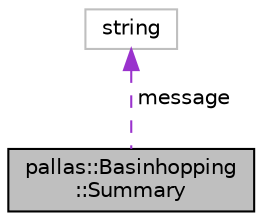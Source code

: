 digraph "pallas::Basinhopping::Summary"
{
  edge [fontname="Helvetica",fontsize="10",labelfontname="Helvetica",labelfontsize="10"];
  node [fontname="Helvetica",fontsize="10",shape=record];
  Node1 [label="pallas::Basinhopping\l::Summary",height=0.2,width=0.4,color="black", fillcolor="grey75", style="filled", fontcolor="black"];
  Node2 -> Node1 [dir="back",color="darkorchid3",fontsize="10",style="dashed",label=" message" ,fontname="Helvetica"];
  Node2 [label="string",height=0.2,width=0.4,color="grey75", fillcolor="white", style="filled"];
}
